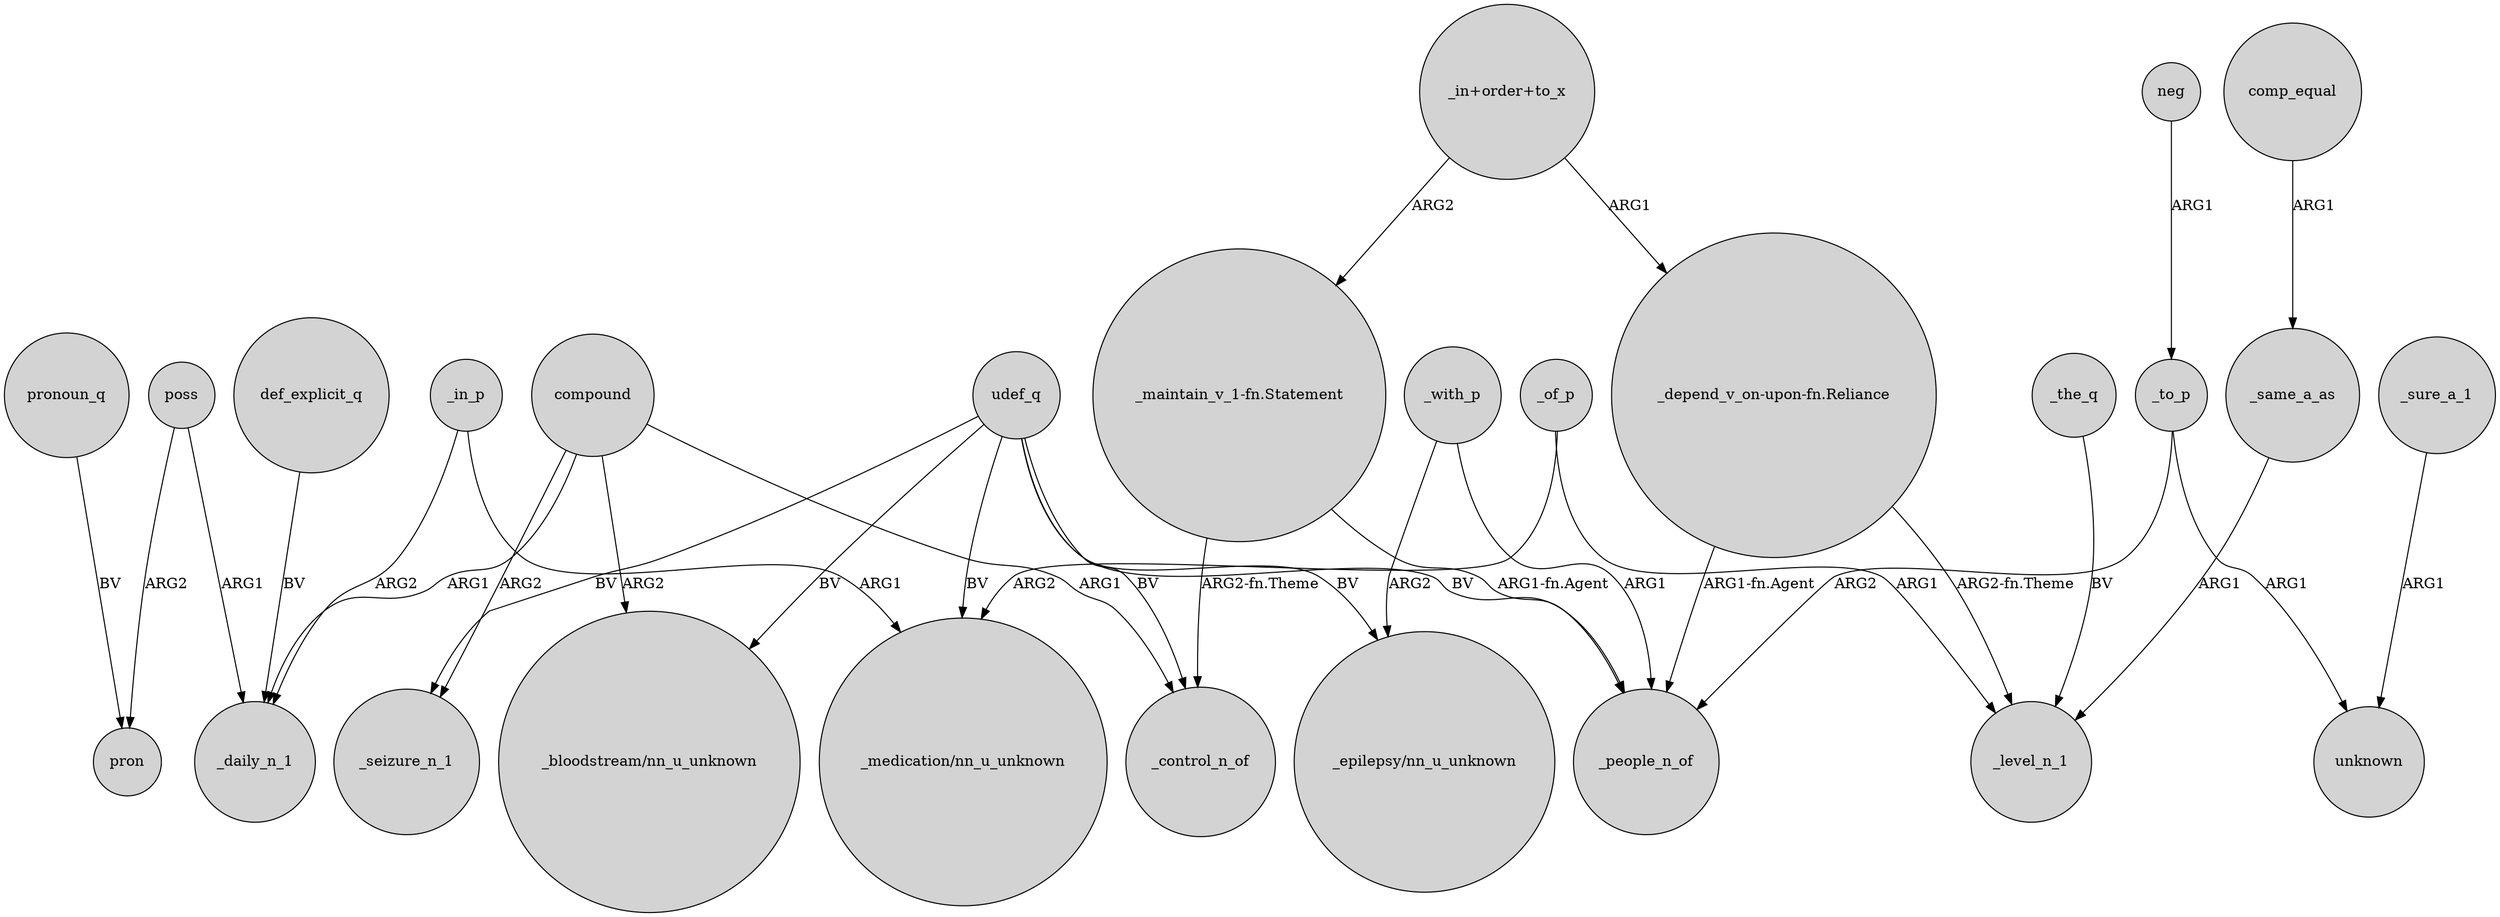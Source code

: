 digraph {
	node [shape=circle style=filled]
	_in_p -> _daily_n_1 [label=ARG2]
	"_depend_v_on-upon-fn.Reliance" -> _people_n_of [label="ARG1-fn.Agent"]
	_with_p -> "_epilepsy/nn_u_unknown" [label=ARG2]
	_in_p -> "_medication/nn_u_unknown" [label=ARG1]
	"_depend_v_on-upon-fn.Reliance" -> _level_n_1 [label="ARG2-fn.Theme"]
	poss -> pron [label=ARG2]
	compound -> "_bloodstream/nn_u_unknown" [label=ARG2]
	udef_q -> "_medication/nn_u_unknown" [label=BV]
	udef_q -> _control_n_of [label=BV]
	"_maintain_v_1-fn.Statement" -> _control_n_of [label="ARG2-fn.Theme"]
	neg -> _to_p [label=ARG1]
	_the_q -> _level_n_1 [label=BV]
	"_maintain_v_1-fn.Statement" -> _people_n_of [label="ARG1-fn.Agent"]
	_sure_a_1 -> unknown [label=ARG1]
	_to_p -> unknown [label=ARG1]
	"_in+order+to_x" -> "_maintain_v_1-fn.Statement" [label=ARG2]
	udef_q -> _people_n_of [label=BV]
	pronoun_q -> pron [label=BV]
	_same_a_as -> _level_n_1 [label=ARG1]
	udef_q -> "_epilepsy/nn_u_unknown" [label=BV]
	udef_q -> "_bloodstream/nn_u_unknown" [label=BV]
	comp_equal -> _same_a_as [label=ARG1]
	compound -> _control_n_of [label=ARG1]
	poss -> _daily_n_1 [label=ARG1]
	_to_p -> _people_n_of [label=ARG2]
	_of_p -> _level_n_1 [label=ARG1]
	"_in+order+to_x" -> "_depend_v_on-upon-fn.Reliance" [label=ARG1]
	_with_p -> _people_n_of [label=ARG1]
	def_explicit_q -> _daily_n_1 [label=BV]
	udef_q -> _seizure_n_1 [label=BV]
	compound -> _daily_n_1 [label=ARG1]
	compound -> _seizure_n_1 [label=ARG2]
	_of_p -> "_medication/nn_u_unknown" [label=ARG2]
}
